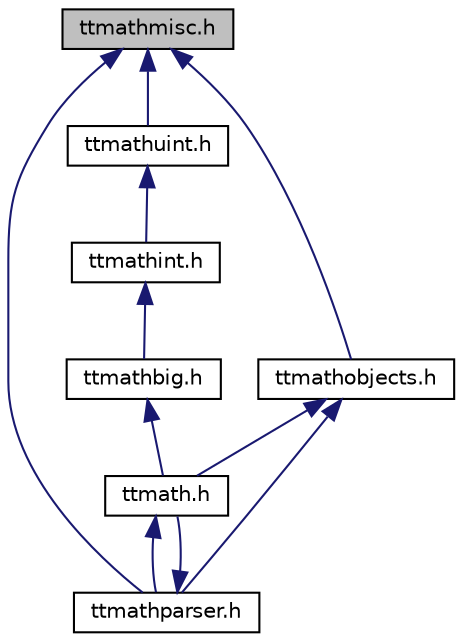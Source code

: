 digraph "ttmathmisc.h"
{
 // LATEX_PDF_SIZE
  edge [fontname="Helvetica",fontsize="10",labelfontname="Helvetica",labelfontsize="10"];
  node [fontname="Helvetica",fontsize="10",shape=record];
  Node2 [label="ttmathmisc.h",height=0.2,width=0.4,color="black", fillcolor="grey75", style="filled", fontcolor="black",tooltip="some helpful functions"];
  Node2 -> Node3 [dir="back",color="midnightblue",fontsize="10",style="solid",fontname="Helvetica"];
  Node3 [label="ttmathuint.h",height=0.2,width=0.4,color="black", fillcolor="white", style="filled",URL="$ttmathuint_8h.html",tooltip="template class UInt<uint>"];
  Node3 -> Node4 [dir="back",color="midnightblue",fontsize="10",style="solid",fontname="Helvetica"];
  Node4 [label="ttmathint.h",height=0.2,width=0.4,color="black", fillcolor="white", style="filled",URL="$ttmathint_8h.html",tooltip="template class Int<uint>"];
  Node4 -> Node5 [dir="back",color="midnightblue",fontsize="10",style="solid",fontname="Helvetica"];
  Node5 [label="ttmathbig.h",height=0.2,width=0.4,color="black", fillcolor="white", style="filled",URL="$ttmathbig_8h.html",tooltip="A Class for representing floating point numbers."];
  Node5 -> Node6 [dir="back",color="midnightblue",fontsize="10",style="solid",fontname="Helvetica"];
  Node6 [label="ttmath.h",height=0.2,width=0.4,color="black", fillcolor="white", style="filled",URL="$ttmath_8h.html",tooltip="Mathematics functions."];
  Node6 -> Node7 [dir="back",color="midnightblue",fontsize="10",style="solid",fontname="Helvetica"];
  Node7 [label="ttmathparser.h",height=0.2,width=0.4,color="black", fillcolor="white", style="filled",URL="$ttmathparser_8h.html",tooltip="A mathematical parser."];
  Node7 -> Node6 [dir="back",color="midnightblue",fontsize="10",style="solid",fontname="Helvetica"];
  Node2 -> Node8 [dir="back",color="midnightblue",fontsize="10",style="solid",fontname="Helvetica"];
  Node8 [label="ttmathobjects.h",height=0.2,width=0.4,color="black", fillcolor="white", style="filled",URL="$ttmathobjects_8h.html",tooltip="Mathematic functions."];
  Node8 -> Node6 [dir="back",color="midnightblue",fontsize="10",style="solid",fontname="Helvetica"];
  Node8 -> Node7 [dir="back",color="midnightblue",fontsize="10",style="solid",fontname="Helvetica"];
  Node2 -> Node7 [dir="back",color="midnightblue",fontsize="10",style="solid",fontname="Helvetica"];
}
